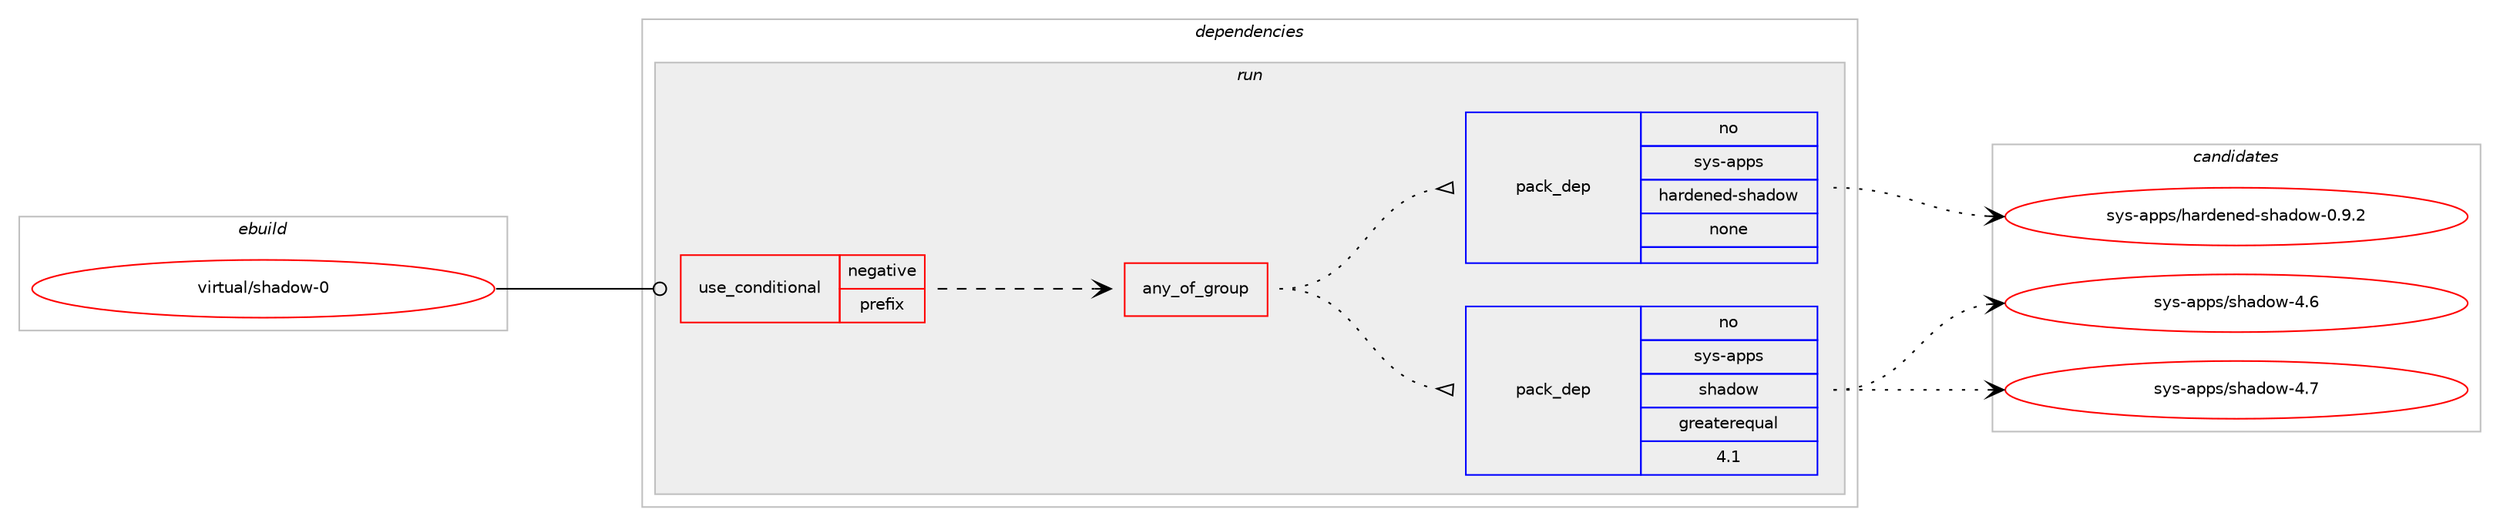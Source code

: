 digraph prolog {

# *************
# Graph options
# *************

newrank=true;
concentrate=true;
compound=true;
graph [rankdir=LR,fontname=Helvetica,fontsize=10,ranksep=1.5];#, ranksep=2.5, nodesep=0.2];
edge  [arrowhead=vee];
node  [fontname=Helvetica,fontsize=10];

# **********
# The ebuild
# **********

subgraph cluster_leftcol {
color=gray;
rank=same;
label=<<i>ebuild</i>>;
id [label="virtual/shadow-0", color=red, width=4, href="../virtual/shadow-0.svg"];
}

# ****************
# The dependencies
# ****************

subgraph cluster_midcol {
color=gray;
label=<<i>dependencies</i>>;
subgraph cluster_compile {
fillcolor="#eeeeee";
style=filled;
label=<<i>compile</i>>;
}
subgraph cluster_compileandrun {
fillcolor="#eeeeee";
style=filled;
label=<<i>compile and run</i>>;
}
subgraph cluster_run {
fillcolor="#eeeeee";
style=filled;
label=<<i>run</i>>;
subgraph cond216518 {
dependency902592 [label=<<TABLE BORDER="0" CELLBORDER="1" CELLSPACING="0" CELLPADDING="4"><TR><TD ROWSPAN="3" CELLPADDING="10">use_conditional</TD></TR><TR><TD>negative</TD></TR><TR><TD>prefix</TD></TR></TABLE>>, shape=none, color=red];
subgraph any15633 {
dependency902593 [label=<<TABLE BORDER="0" CELLBORDER="1" CELLSPACING="0" CELLPADDING="4"><TR><TD CELLPADDING="10">any_of_group</TD></TR></TABLE>>, shape=none, color=red];subgraph pack669877 {
dependency902594 [label=<<TABLE BORDER="0" CELLBORDER="1" CELLSPACING="0" CELLPADDING="4" WIDTH="220"><TR><TD ROWSPAN="6" CELLPADDING="30">pack_dep</TD></TR><TR><TD WIDTH="110">no</TD></TR><TR><TD>sys-apps</TD></TR><TR><TD>shadow</TD></TR><TR><TD>greaterequal</TD></TR><TR><TD>4.1</TD></TR></TABLE>>, shape=none, color=blue];
}
dependency902593:e -> dependency902594:w [weight=20,style="dotted",arrowhead="oinv"];
subgraph pack669878 {
dependency902595 [label=<<TABLE BORDER="0" CELLBORDER="1" CELLSPACING="0" CELLPADDING="4" WIDTH="220"><TR><TD ROWSPAN="6" CELLPADDING="30">pack_dep</TD></TR><TR><TD WIDTH="110">no</TD></TR><TR><TD>sys-apps</TD></TR><TR><TD>hardened-shadow</TD></TR><TR><TD>none</TD></TR><TR><TD></TD></TR></TABLE>>, shape=none, color=blue];
}
dependency902593:e -> dependency902595:w [weight=20,style="dotted",arrowhead="oinv"];
}
dependency902592:e -> dependency902593:w [weight=20,style="dashed",arrowhead="vee"];
}
id:e -> dependency902592:w [weight=20,style="solid",arrowhead="odot"];
}
}

# **************
# The candidates
# **************

subgraph cluster_choices {
rank=same;
color=gray;
label=<<i>candidates</i>>;

subgraph choice669877 {
color=black;
nodesep=1;
choice1151211154597112112115471151049710011111945524654 [label="sys-apps/shadow-4.6", color=red, width=4,href="../sys-apps/shadow-4.6.svg"];
choice1151211154597112112115471151049710011111945524655 [label="sys-apps/shadow-4.7", color=red, width=4,href="../sys-apps/shadow-4.7.svg"];
dependency902594:e -> choice1151211154597112112115471151049710011111945524654:w [style=dotted,weight="100"];
dependency902594:e -> choice1151211154597112112115471151049710011111945524655:w [style=dotted,weight="100"];
}
subgraph choice669878 {
color=black;
nodesep=1;
choice115121115459711211211547104971141001011101011004511510497100111119454846574650 [label="sys-apps/hardened-shadow-0.9.2", color=red, width=4,href="../sys-apps/hardened-shadow-0.9.2.svg"];
dependency902595:e -> choice115121115459711211211547104971141001011101011004511510497100111119454846574650:w [style=dotted,weight="100"];
}
}

}
